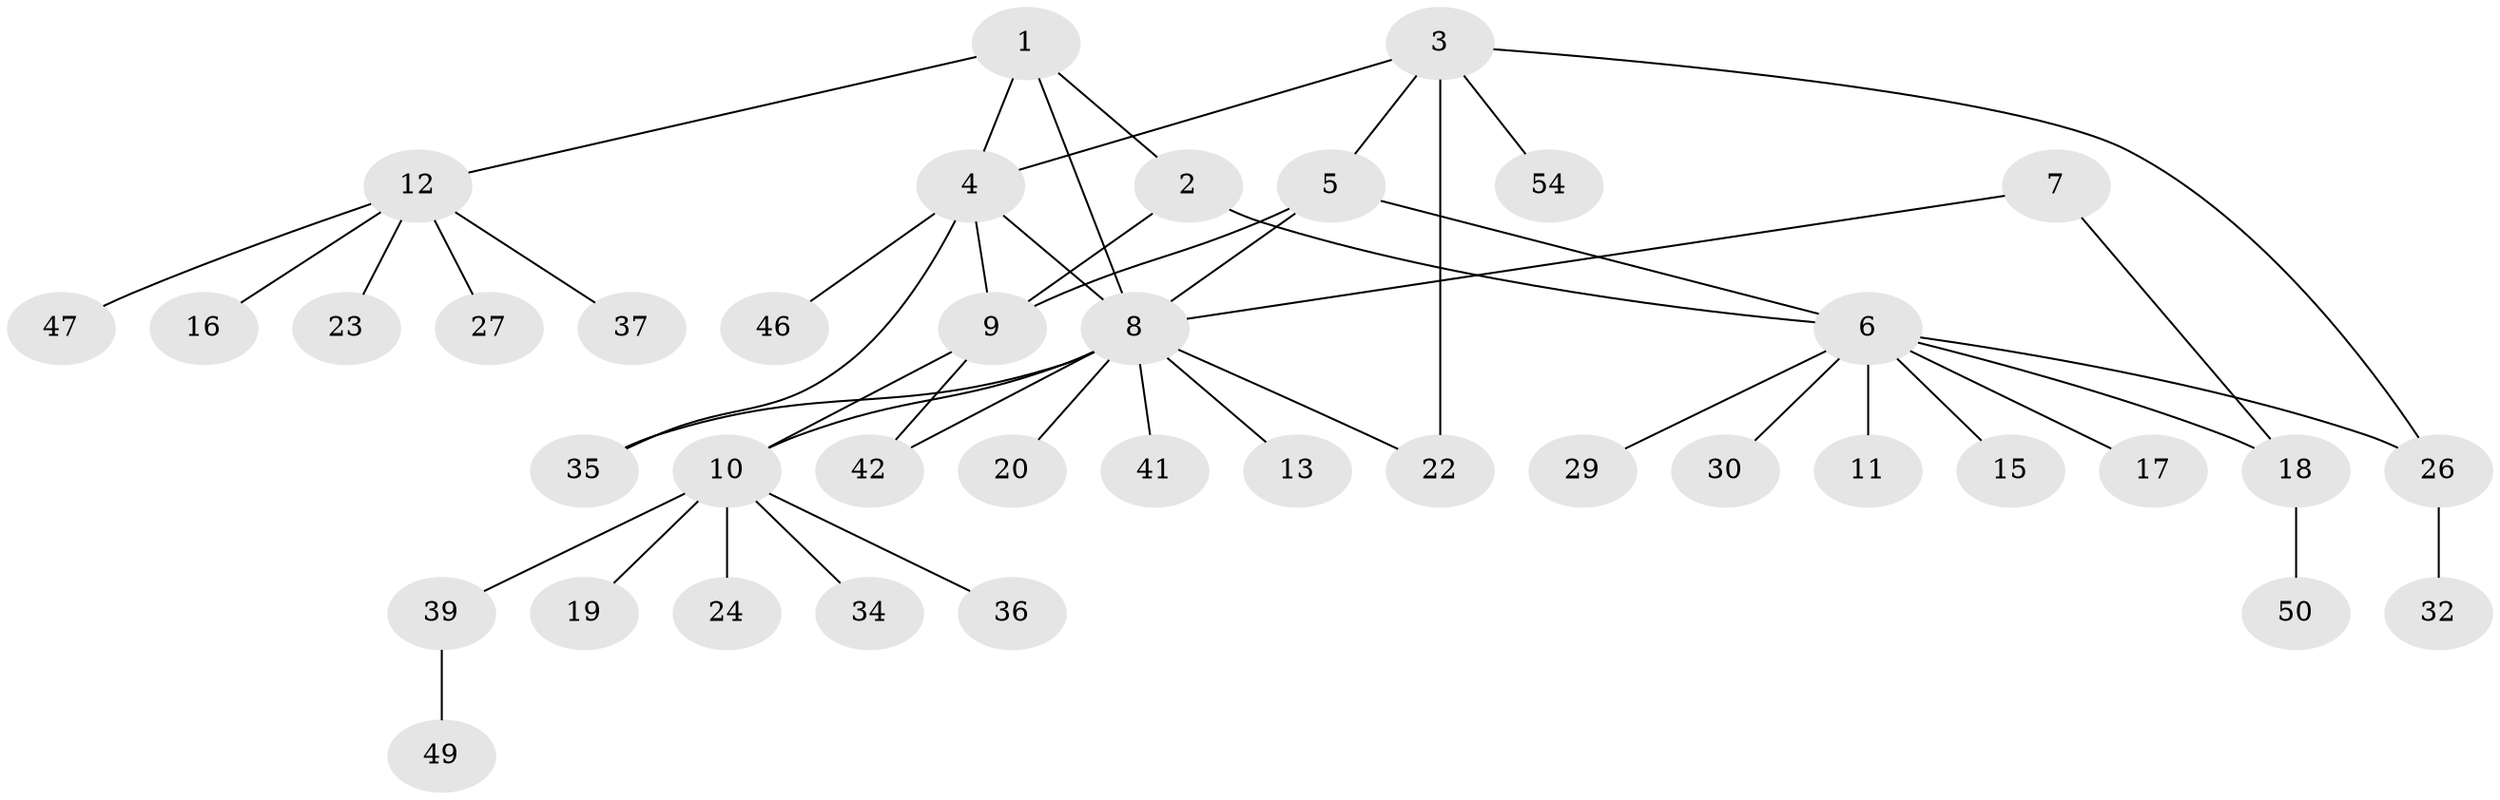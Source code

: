 // Generated by graph-tools (version 1.1) at 2025/24/03/03/25 07:24:10]
// undirected, 39 vertices, 49 edges
graph export_dot {
graph [start="1"]
  node [color=gray90,style=filled];
  1 [super="+28"];
  2;
  3 [super="+53"];
  4 [super="+44"];
  5;
  6 [super="+33"];
  7 [super="+14"];
  8 [super="+40"];
  9 [super="+25"];
  10 [super="+31"];
  11;
  12 [super="+51"];
  13;
  15 [super="+48"];
  16;
  17;
  18 [super="+43"];
  19 [super="+21"];
  20;
  22;
  23;
  24;
  26 [super="+52"];
  27;
  29;
  30;
  32;
  34;
  35 [super="+38"];
  36;
  37;
  39 [super="+45"];
  41;
  42;
  46;
  47;
  49;
  50;
  54;
  1 -- 2;
  1 -- 4;
  1 -- 8;
  1 -- 12;
  2 -- 6;
  2 -- 9;
  3 -- 4;
  3 -- 5;
  3 -- 22;
  3 -- 26;
  3 -- 54;
  4 -- 8;
  4 -- 9;
  4 -- 35;
  4 -- 46;
  5 -- 6;
  5 -- 8;
  5 -- 9;
  6 -- 11;
  6 -- 15;
  6 -- 17;
  6 -- 18;
  6 -- 26;
  6 -- 29;
  6 -- 30;
  7 -- 8;
  7 -- 18;
  8 -- 10;
  8 -- 13;
  8 -- 20;
  8 -- 22;
  8 -- 41;
  8 -- 42;
  8 -- 35;
  9 -- 10;
  9 -- 42;
  10 -- 19;
  10 -- 24;
  10 -- 34;
  10 -- 36;
  10 -- 39;
  12 -- 16;
  12 -- 23;
  12 -- 27;
  12 -- 37;
  12 -- 47;
  18 -- 50;
  26 -- 32;
  39 -- 49;
}
